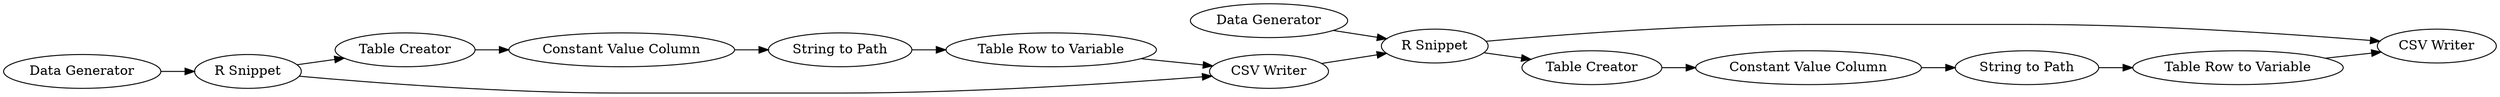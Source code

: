 digraph {
	12 -> 10
	6 -> 5
	9 -> 14
	1 -> 3
	2 -> 1
	8 -> 9
	11 -> 14
	13 -> 12
	3 -> 4
	9 -> 13
	5 -> 7
	1 -> 7
	10 -> 11
	4 -> 6
	7 -> 9
	5 [label="Table Row to Variable"]
	13 [label="Table Creator"]
	1 [label="R Snippet"]
	7 [label="CSV Writer"]
	12 [label="Constant Value Column"]
	9 [label="R Snippet"]
	11 [label="Table Row to Variable"]
	4 [label="Constant Value Column"]
	6 [label="String to Path"]
	8 [label="Data Generator"]
	14 [label="CSV Writer"]
	3 [label="Table Creator"]
	2 [label="Data Generator"]
	10 [label="String to Path"]
	rankdir=LR
}
